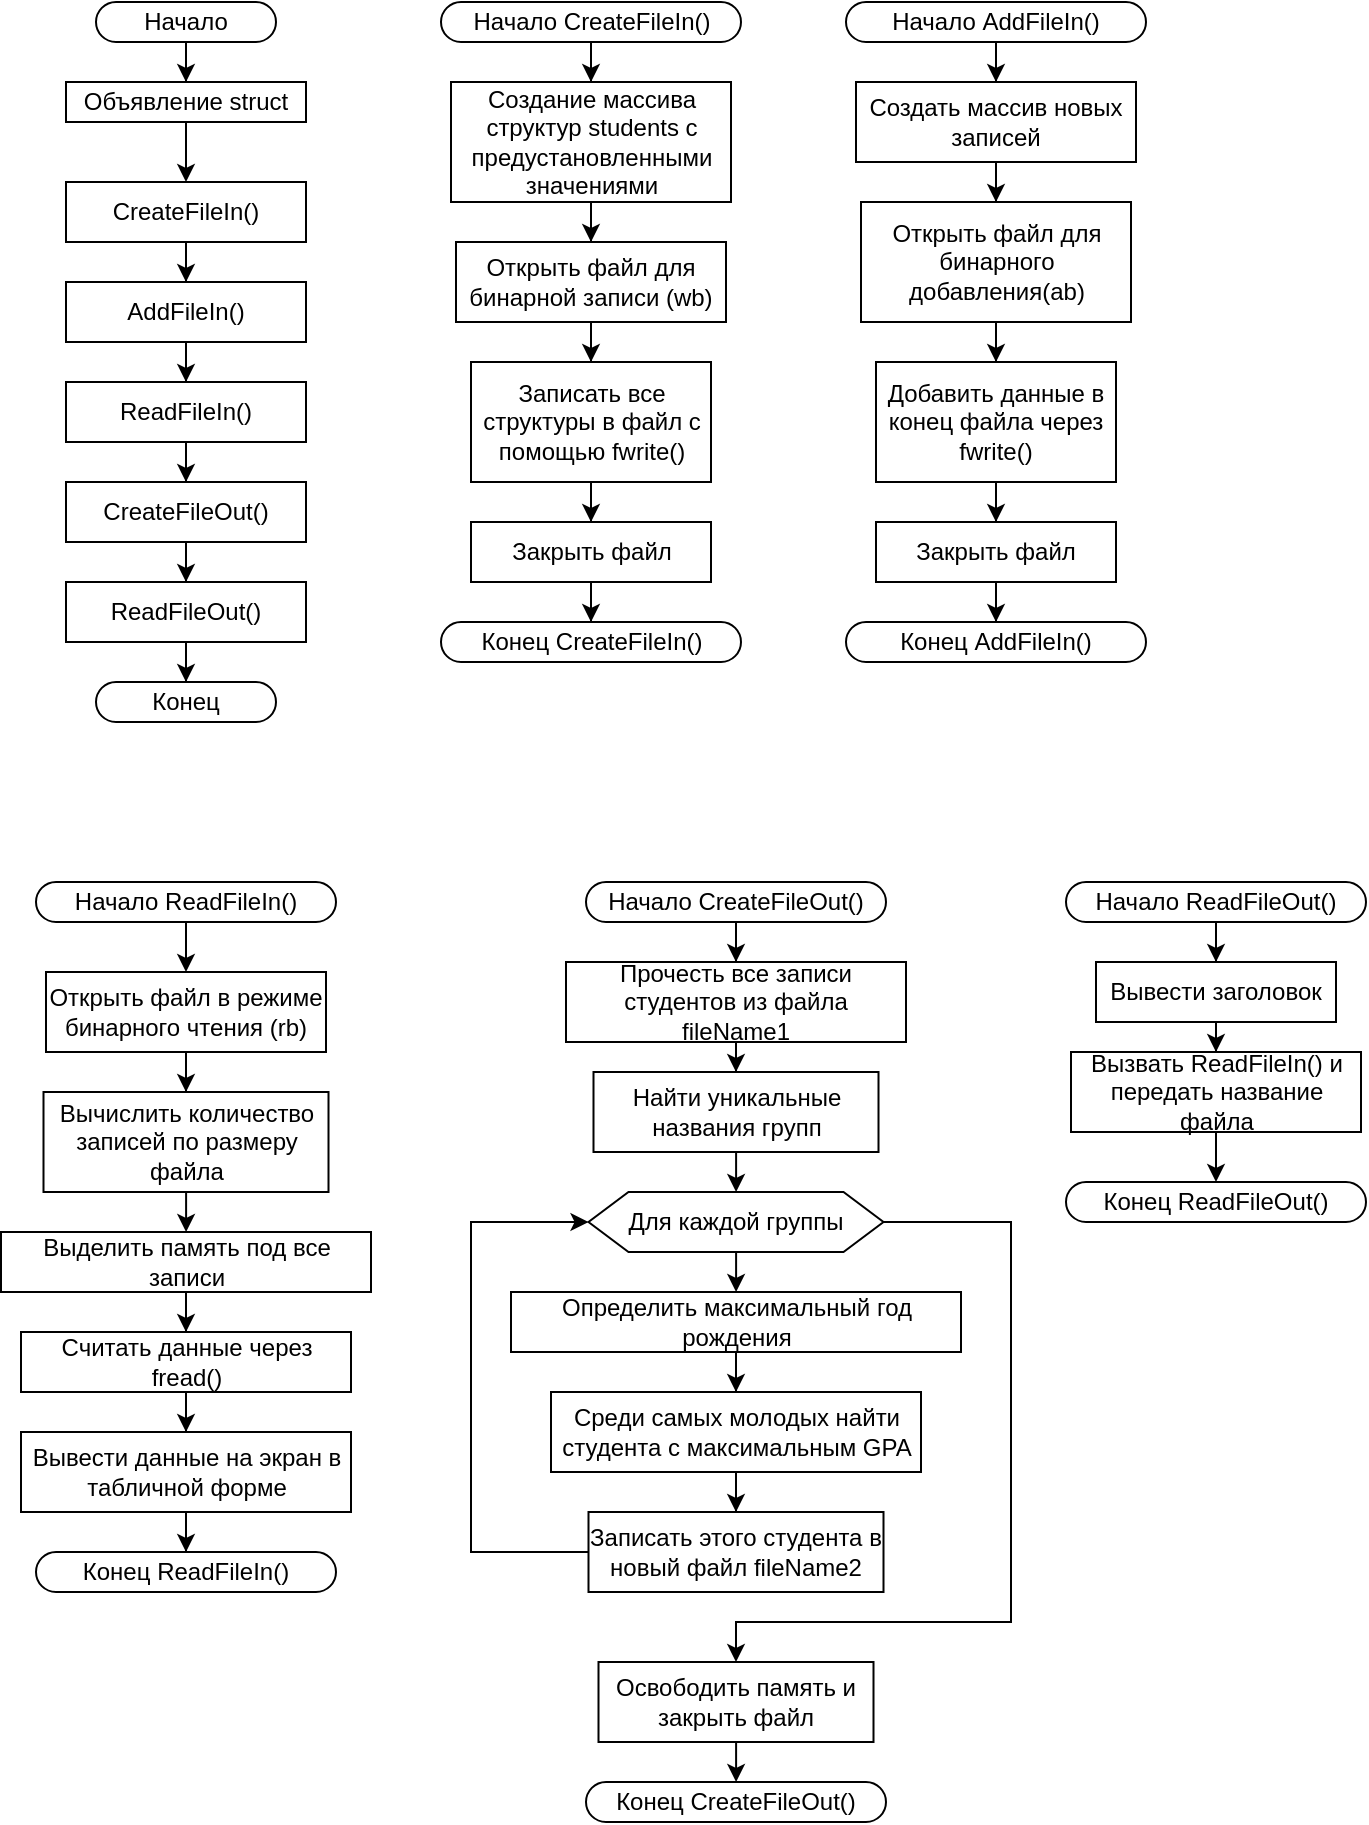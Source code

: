 <mxfile version="22.1.22" type="embed">
  <diagram id="23iRSUPoRavnBvh4doch" name="Page-1">
    <mxGraphModel dx="427" dy="392" grid="1" gridSize="10" guides="1" tooltips="1" connect="1" arrows="1" fold="1" page="1" pageScale="1" pageWidth="827" pageHeight="1169" math="0" shadow="0">
      <root>
        <mxCell id="0" />
        <mxCell id="1" parent="0" />
        <mxCell id="5" style="edgeStyle=orthogonalEdgeStyle;rounded=0;orthogonalLoop=1;jettySize=auto;html=1;" edge="1" parent="1" source="3" target="4">
          <mxGeometry relative="1" as="geometry" />
        </mxCell>
        <mxCell id="3" value="Начало" style="rounded=1;whiteSpace=wrap;html=1;arcSize=50;" vertex="1" parent="1">
          <mxGeometry x="75" y="40" width="90" height="20" as="geometry" />
        </mxCell>
        <mxCell id="13" style="edgeStyle=orthogonalEdgeStyle;rounded=0;orthogonalLoop=1;jettySize=auto;html=1;entryX=0.5;entryY=0;entryDx=0;entryDy=0;" edge="1" parent="1" source="4" target="6">
          <mxGeometry relative="1" as="geometry" />
        </mxCell>
        <mxCell id="4" value="Объявление struct" style="rounded=0;whiteSpace=wrap;html=1;" vertex="1" parent="1">
          <mxGeometry x="60" y="80" width="120" height="20" as="geometry" />
        </mxCell>
        <mxCell id="10" style="edgeStyle=orthogonalEdgeStyle;rounded=0;orthogonalLoop=1;jettySize=auto;html=1;entryX=0.5;entryY=0;entryDx=0;entryDy=0;" edge="1" parent="1" source="6" target="7">
          <mxGeometry relative="1" as="geometry" />
        </mxCell>
        <mxCell id="6" value="CreateFileIn()" style="rounded=0;whiteSpace=wrap;html=1;" vertex="1" parent="1">
          <mxGeometry x="60" y="130" width="120" height="30" as="geometry" />
        </mxCell>
        <mxCell id="11" style="edgeStyle=orthogonalEdgeStyle;rounded=0;orthogonalLoop=1;jettySize=auto;html=1;entryX=0.5;entryY=0;entryDx=0;entryDy=0;" edge="1" parent="1" source="7" target="8">
          <mxGeometry relative="1" as="geometry" />
        </mxCell>
        <mxCell id="7" value="AddFileIn()" style="rounded=0;whiteSpace=wrap;html=1;" vertex="1" parent="1">
          <mxGeometry x="60" y="180" width="120" height="30" as="geometry" />
        </mxCell>
        <mxCell id="12" style="edgeStyle=orthogonalEdgeStyle;rounded=0;orthogonalLoop=1;jettySize=auto;html=1;entryX=0.5;entryY=0;entryDx=0;entryDy=0;" edge="1" parent="1" source="8" target="9">
          <mxGeometry relative="1" as="geometry" />
        </mxCell>
        <mxCell id="8" value="ReadFileIn()" style="rounded=0;whiteSpace=wrap;html=1;" vertex="1" parent="1">
          <mxGeometry x="60" y="230" width="120" height="30" as="geometry" />
        </mxCell>
        <mxCell id="15" style="edgeStyle=orthogonalEdgeStyle;rounded=0;orthogonalLoop=1;jettySize=auto;html=1;entryX=0.5;entryY=0;entryDx=0;entryDy=0;" edge="1" parent="1" source="9" target="14">
          <mxGeometry relative="1" as="geometry" />
        </mxCell>
        <mxCell id="9" value="CreateFileOut()" style="rounded=0;whiteSpace=wrap;html=1;" vertex="1" parent="1">
          <mxGeometry x="60" y="280" width="120" height="30" as="geometry" />
        </mxCell>
        <mxCell id="17" style="edgeStyle=orthogonalEdgeStyle;rounded=0;orthogonalLoop=1;jettySize=auto;html=1;entryX=0.5;entryY=0;entryDx=0;entryDy=0;" edge="1" parent="1" source="14" target="16">
          <mxGeometry relative="1" as="geometry" />
        </mxCell>
        <mxCell id="14" value="ReadFileOut()" style="rounded=0;whiteSpace=wrap;html=1;" vertex="1" parent="1">
          <mxGeometry x="60" y="330" width="120" height="30" as="geometry" />
        </mxCell>
        <mxCell id="16" value="Конец" style="rounded=1;whiteSpace=wrap;html=1;arcSize=50;" vertex="1" parent="1">
          <mxGeometry x="75" y="380" width="90" height="20" as="geometry" />
        </mxCell>
        <mxCell id="20" style="edgeStyle=orthogonalEdgeStyle;rounded=0;orthogonalLoop=1;jettySize=auto;html=1;entryX=0.5;entryY=0;entryDx=0;entryDy=0;" edge="1" parent="1" source="18" target="19">
          <mxGeometry relative="1" as="geometry" />
        </mxCell>
        <mxCell id="18" value="Начало CreateFileIn()" style="rounded=1;whiteSpace=wrap;html=1;arcSize=50;" vertex="1" parent="1">
          <mxGeometry x="247.5" y="40" width="150" height="20" as="geometry" />
        </mxCell>
        <mxCell id="22" style="edgeStyle=orthogonalEdgeStyle;rounded=0;orthogonalLoop=1;jettySize=auto;html=1;entryX=0.5;entryY=0;entryDx=0;entryDy=0;" edge="1" parent="1" source="19" target="21">
          <mxGeometry relative="1" as="geometry" />
        </mxCell>
        <mxCell id="19" value="Создание массива структур students с предустановленными значениями" style="rounded=0;whiteSpace=wrap;html=1;" vertex="1" parent="1">
          <mxGeometry x="252.5" y="80" width="140" height="60" as="geometry" />
        </mxCell>
        <mxCell id="24" style="edgeStyle=orthogonalEdgeStyle;rounded=0;orthogonalLoop=1;jettySize=auto;html=1;entryX=0.5;entryY=0;entryDx=0;entryDy=0;" edge="1" parent="1" source="21" target="23">
          <mxGeometry relative="1" as="geometry" />
        </mxCell>
        <mxCell id="21" value="Открыть файл для бинарной записи (wb)" style="rounded=0;whiteSpace=wrap;html=1;" vertex="1" parent="1">
          <mxGeometry x="255" y="160" width="135" height="40" as="geometry" />
        </mxCell>
        <mxCell id="26" style="edgeStyle=orthogonalEdgeStyle;rounded=0;orthogonalLoop=1;jettySize=auto;html=1;entryX=0.5;entryY=0;entryDx=0;entryDy=0;" edge="1" parent="1" source="23" target="25">
          <mxGeometry relative="1" as="geometry" />
        </mxCell>
        <mxCell id="23" value="Записать все структуры в файл с помощью fwrite()" style="rounded=0;whiteSpace=wrap;html=1;" vertex="1" parent="1">
          <mxGeometry x="262.5" y="220" width="120" height="60" as="geometry" />
        </mxCell>
        <mxCell id="28" style="edgeStyle=orthogonalEdgeStyle;rounded=0;orthogonalLoop=1;jettySize=auto;html=1;entryX=0.5;entryY=0;entryDx=0;entryDy=0;" edge="1" parent="1" source="25" target="27">
          <mxGeometry relative="1" as="geometry" />
        </mxCell>
        <mxCell id="25" value="Закрыть файл" style="rounded=0;whiteSpace=wrap;html=1;" vertex="1" parent="1">
          <mxGeometry x="262.5" y="300" width="120" height="30" as="geometry" />
        </mxCell>
        <mxCell id="27" value="Конец CreateFileIn()" style="rounded=1;whiteSpace=wrap;html=1;arcSize=50;" vertex="1" parent="1">
          <mxGeometry x="247.5" y="350" width="150" height="20" as="geometry" />
        </mxCell>
        <mxCell id="29" style="edgeStyle=orthogonalEdgeStyle;rounded=0;orthogonalLoop=1;jettySize=auto;html=1;entryX=0.5;entryY=0;entryDx=0;entryDy=0;" edge="1" source="30" target="32" parent="1">
          <mxGeometry relative="1" as="geometry" />
        </mxCell>
        <mxCell id="30" value="Начало AddFileIn()" style="rounded=1;whiteSpace=wrap;html=1;arcSize=50;" vertex="1" parent="1">
          <mxGeometry x="450" y="40" width="150" height="20" as="geometry" />
        </mxCell>
        <mxCell id="31" style="edgeStyle=orthogonalEdgeStyle;rounded=0;orthogonalLoop=1;jettySize=auto;html=1;entryX=0.5;entryY=0;entryDx=0;entryDy=0;" edge="1" source="32" target="34" parent="1">
          <mxGeometry relative="1" as="geometry" />
        </mxCell>
        <mxCell id="32" value="Создать массив новых записей" style="rounded=0;whiteSpace=wrap;html=1;" vertex="1" parent="1">
          <mxGeometry x="455" y="80" width="140" height="40" as="geometry" />
        </mxCell>
        <mxCell id="33" style="edgeStyle=orthogonalEdgeStyle;rounded=0;orthogonalLoop=1;jettySize=auto;html=1;entryX=0.5;entryY=0;entryDx=0;entryDy=0;" edge="1" source="34" target="36" parent="1">
          <mxGeometry relative="1" as="geometry" />
        </mxCell>
        <mxCell id="34" value="Открыть файл для бинарного добавления(ab)" style="rounded=0;whiteSpace=wrap;html=1;" vertex="1" parent="1">
          <mxGeometry x="457.5" y="140" width="135" height="60" as="geometry" />
        </mxCell>
        <mxCell id="35" style="edgeStyle=orthogonalEdgeStyle;rounded=0;orthogonalLoop=1;jettySize=auto;html=1;entryX=0.5;entryY=0;entryDx=0;entryDy=0;" edge="1" source="36" target="38" parent="1">
          <mxGeometry relative="1" as="geometry" />
        </mxCell>
        <mxCell id="36" value="Добавить данные в конец файла через fwrite()" style="rounded=0;whiteSpace=wrap;html=1;" vertex="1" parent="1">
          <mxGeometry x="465" y="220" width="120" height="60" as="geometry" />
        </mxCell>
        <mxCell id="37" style="edgeStyle=orthogonalEdgeStyle;rounded=0;orthogonalLoop=1;jettySize=auto;html=1;entryX=0.5;entryY=0;entryDx=0;entryDy=0;" edge="1" source="38" target="39" parent="1">
          <mxGeometry relative="1" as="geometry" />
        </mxCell>
        <mxCell id="38" value="Закрыть файл" style="rounded=0;whiteSpace=wrap;html=1;" vertex="1" parent="1">
          <mxGeometry x="465" y="300" width="120" height="30" as="geometry" />
        </mxCell>
        <mxCell id="39" value="Конец AddFileIn()" style="rounded=1;whiteSpace=wrap;html=1;arcSize=50;" vertex="1" parent="1">
          <mxGeometry x="450" y="350" width="150" height="20" as="geometry" />
        </mxCell>
        <mxCell id="40" style="edgeStyle=orthogonalEdgeStyle;rounded=0;orthogonalLoop=1;jettySize=auto;html=1;entryX=0.5;entryY=0;entryDx=0;entryDy=0;" edge="1" source="41" target="43" parent="1">
          <mxGeometry relative="1" as="geometry" />
        </mxCell>
        <mxCell id="41" value="Начало ReadFileIn()" style="rounded=1;whiteSpace=wrap;html=1;arcSize=50;" vertex="1" parent="1">
          <mxGeometry x="45" y="480" width="150" height="20" as="geometry" />
        </mxCell>
        <mxCell id="84" style="edgeStyle=orthogonalEdgeStyle;rounded=0;orthogonalLoop=1;jettySize=auto;html=1;entryX=0.5;entryY=0;entryDx=0;entryDy=0;" edge="1" parent="1" source="43" target="45">
          <mxGeometry relative="1" as="geometry" />
        </mxCell>
        <mxCell id="43" value="Открыть файл в режиме бинарного чтения (rb)" style="rounded=0;whiteSpace=wrap;html=1;" vertex="1" parent="1">
          <mxGeometry x="50" y="525" width="140" height="40" as="geometry" />
        </mxCell>
        <mxCell id="44" style="edgeStyle=orthogonalEdgeStyle;rounded=0;orthogonalLoop=1;jettySize=auto;html=1;entryX=0.5;entryY=0;entryDx=0;entryDy=0;" edge="1" source="45" target="47" parent="1">
          <mxGeometry relative="1" as="geometry" />
        </mxCell>
        <mxCell id="45" value="Вычислить количество записей по размеру файла" style="rounded=0;whiteSpace=wrap;html=1;" vertex="1" parent="1">
          <mxGeometry x="48.75" y="585" width="142.5" height="50" as="geometry" />
        </mxCell>
        <mxCell id="46" style="edgeStyle=orthogonalEdgeStyle;rounded=0;orthogonalLoop=1;jettySize=auto;html=1;entryX=0.5;entryY=0;entryDx=0;entryDy=0;" edge="1" source="47" target="49" parent="1">
          <mxGeometry relative="1" as="geometry" />
        </mxCell>
        <mxCell id="47" value="Выделить память под все записи" style="rounded=0;whiteSpace=wrap;html=1;" vertex="1" parent="1">
          <mxGeometry x="27.5" y="655" width="185" height="30" as="geometry" />
        </mxCell>
        <mxCell id="48" style="edgeStyle=orthogonalEdgeStyle;rounded=0;orthogonalLoop=1;jettySize=auto;html=1;entryX=0.5;entryY=0;entryDx=0;entryDy=0;" edge="1" source="51" target="50" parent="1">
          <mxGeometry relative="1" as="geometry" />
        </mxCell>
        <mxCell id="49" value="Считать данные через fread()" style="rounded=0;whiteSpace=wrap;html=1;" vertex="1" parent="1">
          <mxGeometry x="37.5" y="705" width="165" height="30" as="geometry" />
        </mxCell>
        <mxCell id="50" value="Конец ReadFileIn()" style="rounded=1;whiteSpace=wrap;html=1;arcSize=50;" vertex="1" parent="1">
          <mxGeometry x="45" y="815" width="150" height="20" as="geometry" />
        </mxCell>
        <mxCell id="52" value="" style="edgeStyle=orthogonalEdgeStyle;rounded=0;orthogonalLoop=1;jettySize=auto;html=1;entryX=0.5;entryY=0;entryDx=0;entryDy=0;" edge="1" parent="1" source="49" target="51">
          <mxGeometry relative="1" as="geometry">
            <mxPoint x="120" y="765" as="sourcePoint" />
            <mxPoint x="120" y="885" as="targetPoint" />
          </mxGeometry>
        </mxCell>
        <mxCell id="51" value="Вывести данные на экран в табличной форме" style="rounded=0;whiteSpace=wrap;html=1;" vertex="1" parent="1">
          <mxGeometry x="37.5" y="755" width="165" height="40" as="geometry" />
        </mxCell>
        <mxCell id="54" style="edgeStyle=orthogonalEdgeStyle;rounded=0;orthogonalLoop=1;jettySize=auto;html=1;entryX=0.5;entryY=0;entryDx=0;entryDy=0;" edge="1" source="55" target="57" parent="1">
          <mxGeometry relative="1" as="geometry" />
        </mxCell>
        <mxCell id="55" value="Начало CreateFileOut()" style="rounded=1;whiteSpace=wrap;html=1;arcSize=50;" vertex="1" parent="1">
          <mxGeometry x="320" y="480" width="150" height="20" as="geometry" />
        </mxCell>
        <mxCell id="56" style="edgeStyle=orthogonalEdgeStyle;rounded=0;orthogonalLoop=1;jettySize=auto;html=1;entryX=0.5;entryY=0;entryDx=0;entryDy=0;" edge="1" source="57" target="59" parent="1">
          <mxGeometry relative="1" as="geometry" />
        </mxCell>
        <mxCell id="57" value="Прочесть все записи студентов из файла fileName1" style="rounded=0;whiteSpace=wrap;html=1;" vertex="1" parent="1">
          <mxGeometry x="310" y="520" width="170" height="40" as="geometry" />
        </mxCell>
        <mxCell id="68" style="edgeStyle=orthogonalEdgeStyle;rounded=0;orthogonalLoop=1;jettySize=auto;html=1;entryX=0.5;entryY=0;entryDx=0;entryDy=0;" edge="1" parent="1" source="59" target="67">
          <mxGeometry relative="1" as="geometry" />
        </mxCell>
        <mxCell id="59" value="Найти уникальные названия групп" style="rounded=0;whiteSpace=wrap;html=1;" vertex="1" parent="1">
          <mxGeometry x="323.75" y="575" width="142.5" height="40" as="geometry" />
        </mxCell>
        <mxCell id="63" value="Определить максимальный год рождения" style="rounded=0;whiteSpace=wrap;html=1;" vertex="1" parent="1">
          <mxGeometry x="282.5" y="685" width="225" height="30" as="geometry" />
        </mxCell>
        <mxCell id="65" value="" style="edgeStyle=orthogonalEdgeStyle;rounded=0;orthogonalLoop=1;jettySize=auto;html=1;entryX=0.5;entryY=0;entryDx=0;entryDy=0;" edge="1" source="63" target="66" parent="1">
          <mxGeometry relative="1" as="geometry">
            <mxPoint x="395" y="725" as="sourcePoint" />
            <mxPoint x="395" y="845" as="targetPoint" />
          </mxGeometry>
        </mxCell>
        <mxCell id="71" style="edgeStyle=orthogonalEdgeStyle;rounded=0;orthogonalLoop=1;jettySize=auto;html=1;entryX=0.5;entryY=0;entryDx=0;entryDy=0;" edge="1" parent="1" source="66" target="70">
          <mxGeometry relative="1" as="geometry" />
        </mxCell>
        <mxCell id="66" value="Среди самых молодых найти студента с максимальным GPA" style="rounded=0;whiteSpace=wrap;html=1;" vertex="1" parent="1">
          <mxGeometry x="302.5" y="735" width="185" height="40" as="geometry" />
        </mxCell>
        <mxCell id="69" style="edgeStyle=orthogonalEdgeStyle;rounded=0;orthogonalLoop=1;jettySize=auto;html=1;entryX=0.5;entryY=0;entryDx=0;entryDy=0;" edge="1" parent="1" source="67" target="63">
          <mxGeometry relative="1" as="geometry" />
        </mxCell>
        <mxCell id="74" style="edgeStyle=orthogonalEdgeStyle;rounded=0;orthogonalLoop=1;jettySize=auto;html=1;entryX=0.5;entryY=0;entryDx=0;entryDy=0;" edge="1" parent="1" source="67" target="73">
          <mxGeometry relative="1" as="geometry">
            <Array as="points">
              <mxPoint x="532.5" y="650" />
              <mxPoint x="532.5" y="850" />
              <mxPoint x="395.5" y="850" />
            </Array>
          </mxGeometry>
        </mxCell>
        <mxCell id="67" value="Для каждой группы" style="shape=hexagon;perimeter=hexagonPerimeter2;whiteSpace=wrap;html=1;fixedSize=1;" vertex="1" parent="1">
          <mxGeometry x="321.25" y="635" width="147.5" height="30" as="geometry" />
        </mxCell>
        <mxCell id="72" style="edgeStyle=orthogonalEdgeStyle;rounded=0;orthogonalLoop=1;jettySize=auto;html=1;entryX=0;entryY=0.5;entryDx=0;entryDy=0;" edge="1" parent="1" source="70" target="67">
          <mxGeometry relative="1" as="geometry">
            <Array as="points">
              <mxPoint x="262.5" y="815" />
              <mxPoint x="262.5" y="650" />
            </Array>
          </mxGeometry>
        </mxCell>
        <mxCell id="70" value="Записать этого студента в новый файл fileName2" style="rounded=0;whiteSpace=wrap;html=1;" vertex="1" parent="1">
          <mxGeometry x="321.25" y="795" width="147.5" height="40" as="geometry" />
        </mxCell>
        <mxCell id="76" style="edgeStyle=orthogonalEdgeStyle;rounded=0;orthogonalLoop=1;jettySize=auto;html=1;entryX=0.5;entryY=0;entryDx=0;entryDy=0;" edge="1" parent="1" source="73" target="75">
          <mxGeometry relative="1" as="geometry" />
        </mxCell>
        <mxCell id="73" value="Освободить память и закрыть файл" style="rounded=0;whiteSpace=wrap;html=1;" vertex="1" parent="1">
          <mxGeometry x="326.25" y="870" width="137.5" height="40" as="geometry" />
        </mxCell>
        <mxCell id="75" value="Конец CreateFileOut()" style="rounded=1;whiteSpace=wrap;html=1;arcSize=50;" vertex="1" parent="1">
          <mxGeometry x="320" y="930" width="150" height="20" as="geometry" />
        </mxCell>
        <mxCell id="81" style="edgeStyle=orthogonalEdgeStyle;rounded=0;orthogonalLoop=1;jettySize=auto;html=1;entryX=0.5;entryY=0;entryDx=0;entryDy=0;" edge="1" parent="1" source="77" target="78">
          <mxGeometry relative="1" as="geometry" />
        </mxCell>
        <mxCell id="77" value="Начало ReadFileOut()" style="rounded=1;whiteSpace=wrap;html=1;arcSize=50;" vertex="1" parent="1">
          <mxGeometry x="560" y="480" width="150" height="20" as="geometry" />
        </mxCell>
        <mxCell id="82" style="edgeStyle=orthogonalEdgeStyle;rounded=0;orthogonalLoop=1;jettySize=auto;html=1;entryX=0.5;entryY=0;entryDx=0;entryDy=0;" edge="1" parent="1" source="78" target="79">
          <mxGeometry relative="1" as="geometry" />
        </mxCell>
        <mxCell id="78" value="Вывести заголовок" style="rounded=0;whiteSpace=wrap;html=1;" vertex="1" parent="1">
          <mxGeometry x="575" y="520" width="120" height="30" as="geometry" />
        </mxCell>
        <mxCell id="83" style="edgeStyle=orthogonalEdgeStyle;rounded=0;orthogonalLoop=1;jettySize=auto;html=1;entryX=0.5;entryY=0;entryDx=0;entryDy=0;" edge="1" parent="1" source="79" target="80">
          <mxGeometry relative="1" as="geometry" />
        </mxCell>
        <mxCell id="79" value="Вызвать ReadFileIn() и передать название файла" style="rounded=0;whiteSpace=wrap;html=1;" vertex="1" parent="1">
          <mxGeometry x="562.5" y="565" width="145" height="40" as="geometry" />
        </mxCell>
        <mxCell id="80" value="Конец ReadFileOut()" style="rounded=1;whiteSpace=wrap;html=1;arcSize=50;" vertex="1" parent="1">
          <mxGeometry x="560" y="630" width="150" height="20" as="geometry" />
        </mxCell>
      </root>
    </mxGraphModel>
  </diagram>
</mxfile>
